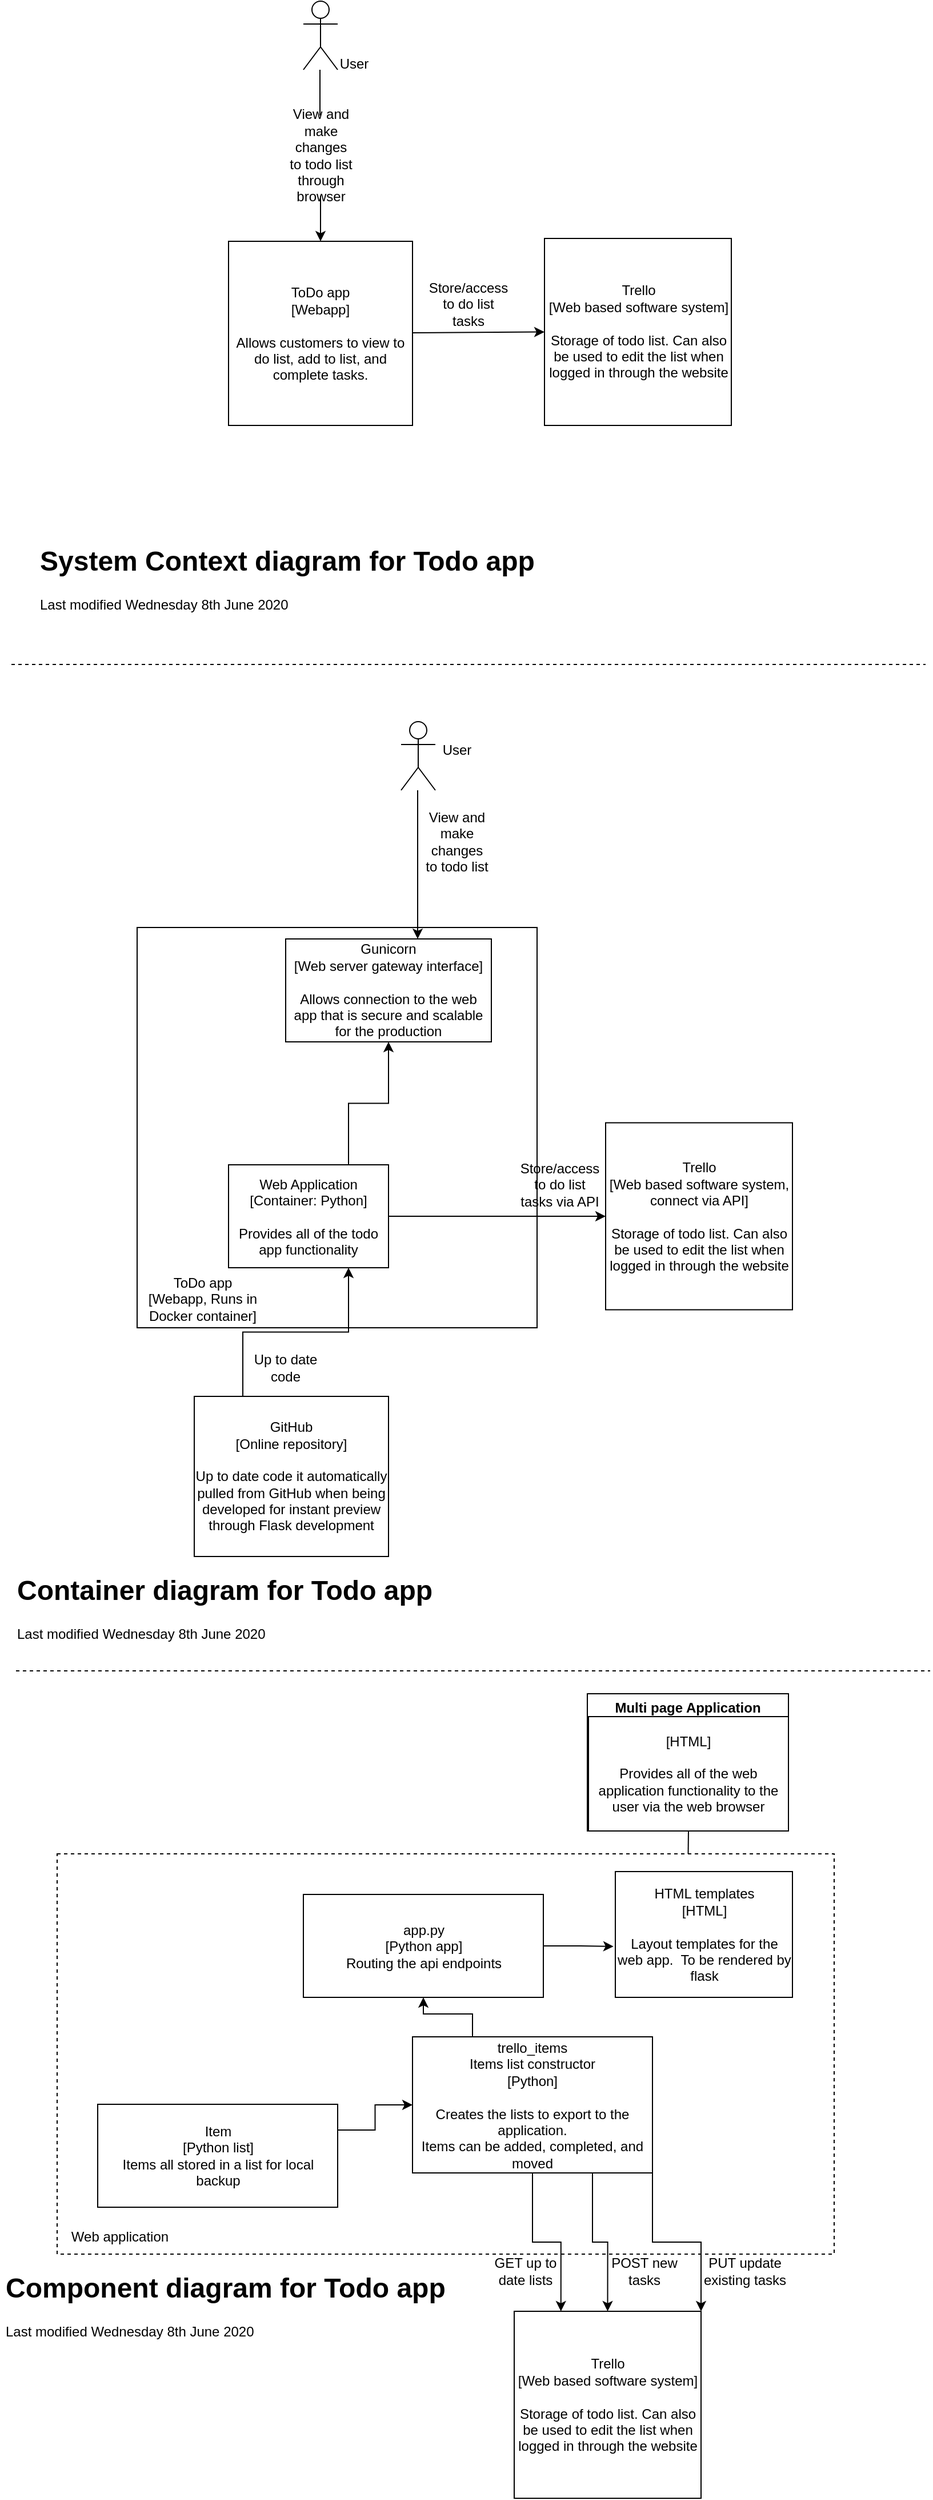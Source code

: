<mxfile version="20.0.1" type="device"><diagram id="EPQUzJbDGZC9tGjzelD_" name="Page-1"><mxGraphModel dx="460" dy="776" grid="1" gridSize="10" guides="1" tooltips="1" connect="1" arrows="1" fold="1" page="1" pageScale="1" pageWidth="827" pageHeight="1169" math="0" shadow="0"><root><mxCell id="0"/><mxCell id="1" parent="0"/><mxCell id="vjQ5qA8JnyzQnTb5CKd9-1" value="" style="shape=umlActor;verticalLabelPosition=bottom;verticalAlign=top;html=1;outlineConnect=0;" parent="1" vertex="1"><mxGeometry x="265.5" y="60" width="30" height="60" as="geometry"/></mxCell><mxCell id="vjQ5qA8JnyzQnTb5CKd9-4" value="ToDo app&lt;br&gt;[Webapp]&lt;br&gt;&lt;br&gt;Allows customers to view to do list, add to list, and complete tasks." style="whiteSpace=wrap;html=1;aspect=fixed;" parent="1" vertex="1"><mxGeometry x="200" y="270" width="161" height="161" as="geometry"/></mxCell><mxCell id="vjQ5qA8JnyzQnTb5CKd9-5" value="View and make changes to todo list through browser&lt;br&gt;" style="text;html=1;strokeColor=none;fillColor=none;align=center;verticalAlign=middle;whiteSpace=wrap;rounded=0;" parent="1" vertex="1"><mxGeometry x="250.5" y="180" width="60" height="30" as="geometry"/></mxCell><mxCell id="vjQ5qA8JnyzQnTb5CKd9-6" value="" style="endArrow=classic;html=1;rounded=0;entryX=0.5;entryY=0;entryDx=0;entryDy=0;" parent="1" target="vjQ5qA8JnyzQnTb5CKd9-4" edge="1"><mxGeometry width="50" height="50" relative="1" as="geometry"><mxPoint x="280.5" y="230" as="sourcePoint"/><mxPoint x="306.5" y="180" as="targetPoint"/><Array as="points"><mxPoint x="280.5" y="250"/></Array></mxGeometry></mxCell><mxCell id="vjQ5qA8JnyzQnTb5CKd9-8" value="Trello&lt;br&gt;[Web based software system]&lt;br&gt;&lt;br&gt;Storage of todo list. Can also be used to edit the list when logged in through the website" style="whiteSpace=wrap;html=1;aspect=fixed;" parent="1" vertex="1"><mxGeometry x="476.5" y="267.5" width="163.5" height="163.5" as="geometry"/></mxCell><mxCell id="vjQ5qA8JnyzQnTb5CKd9-9" value="" style="endArrow=classic;html=1;rounded=0;entryX=0;entryY=0.5;entryDx=0;entryDy=0;" parent="1" target="vjQ5qA8JnyzQnTb5CKd9-8" edge="1"><mxGeometry width="50" height="50" relative="1" as="geometry"><mxPoint x="361" y="350" as="sourcePoint"/><mxPoint x="411" y="300" as="targetPoint"/></mxGeometry></mxCell><mxCell id="vjQ5qA8JnyzQnTb5CKd9-20" value="" style="endArrow=none;html=1;rounded=0;" parent="1" edge="1"><mxGeometry width="50" height="50" relative="1" as="geometry"><mxPoint x="280" y="160" as="sourcePoint"/><mxPoint x="280" y="120" as="targetPoint"/></mxGeometry></mxCell><mxCell id="vjQ5qA8JnyzQnTb5CKd9-22" value="&lt;h1&gt;System Context diagram for Todo app&lt;/h1&gt;&lt;div&gt;Last modified Wednesday 8th June 2020&lt;/div&gt;" style="text;html=1;strokeColor=none;fillColor=none;spacing=5;spacingTop=-20;whiteSpace=wrap;overflow=hidden;rounded=0;" parent="1" vertex="1"><mxGeometry x="30" y="530" width="490" height="90" as="geometry"/></mxCell><mxCell id="vjQ5qA8JnyzQnTb5CKd9-24" value="" style="endArrow=none;dashed=1;html=1;rounded=0;" parent="1" edge="1"><mxGeometry width="50" height="50" relative="1" as="geometry"><mxPoint x="10" y="640" as="sourcePoint"/><mxPoint x="810" y="640" as="targetPoint"/></mxGeometry></mxCell><mxCell id="vjQ5qA8JnyzQnTb5CKd9-25" value="" style="shape=umlActor;verticalLabelPosition=bottom;verticalAlign=top;html=1;outlineConnect=0;" parent="1" vertex="1"><mxGeometry x="351" y="690" width="30" height="60" as="geometry"/></mxCell><mxCell id="vjQ5qA8JnyzQnTb5CKd9-26" value="" style="whiteSpace=wrap;html=1;aspect=fixed;" parent="1" vertex="1"><mxGeometry x="120" y="870" width="350" height="350" as="geometry"/></mxCell><mxCell id="vjQ5qA8JnyzQnTb5CKd9-27" value="View and make changes to todo list" style="text;html=1;strokeColor=none;fillColor=none;align=center;verticalAlign=middle;whiteSpace=wrap;rounded=0;" parent="1" vertex="1"><mxGeometry x="370" y="780" width="60" height="30" as="geometry"/></mxCell><mxCell id="vjQ5qA8JnyzQnTb5CKd9-29" value="Trello&lt;br&gt;[Web based software system, connect via API]&lt;br&gt;&lt;br&gt;Storage of todo list. Can also be used to edit the list when logged in through the website" style="whiteSpace=wrap;html=1;aspect=fixed;" parent="1" vertex="1"><mxGeometry x="530" y="1040.75" width="163.5" height="163.5" as="geometry"/></mxCell><mxCell id="vjQ5qA8JnyzQnTb5CKd9-32" value="Store/access to do list tasks via API" style="text;html=1;strokeColor=none;fillColor=none;align=center;verticalAlign=middle;whiteSpace=wrap;rounded=0;" parent="1" vertex="1"><mxGeometry x="460" y="1080" width="60" height="30" as="geometry"/></mxCell><mxCell id="vjQ5qA8JnyzQnTb5CKd9-33" value="User" style="text;html=1;strokeColor=none;fillColor=none;align=center;verticalAlign=middle;whiteSpace=wrap;rounded=0;" parent="1" vertex="1"><mxGeometry x="280" y="100" width="60" height="30" as="geometry"/></mxCell><mxCell id="vjQ5qA8JnyzQnTb5CKd9-34" value="User" style="text;html=1;strokeColor=none;fillColor=none;align=center;verticalAlign=middle;whiteSpace=wrap;rounded=0;" parent="1" vertex="1"><mxGeometry x="370" y="700" width="60" height="30" as="geometry"/></mxCell><mxCell id="vjQ5qA8JnyzQnTb5CKd9-37" value="ToDo app&lt;br&gt;[Webapp, Runs in Docker container]" style="text;html=1;strokeColor=none;fillColor=none;align=center;verticalAlign=middle;whiteSpace=wrap;rounded=0;" parent="1" vertex="1"><mxGeometry x="110" y="1180" width="134.5" height="30" as="geometry"/></mxCell><mxCell id="vjQ5qA8JnyzQnTb5CKd9-54" style="edgeStyle=orthogonalEdgeStyle;rounded=0;orthogonalLoop=1;jettySize=auto;html=1;exitX=0.75;exitY=0;exitDx=0;exitDy=0;entryX=0.5;entryY=1;entryDx=0;entryDy=0;startArrow=none;startFill=0;endArrow=classic;endFill=1;" parent="1" source="vjQ5qA8JnyzQnTb5CKd9-39" target="vjQ5qA8JnyzQnTb5CKd9-40" edge="1"><mxGeometry relative="1" as="geometry"/></mxCell><mxCell id="vjQ5qA8JnyzQnTb5CKd9-56" style="edgeStyle=orthogonalEdgeStyle;rounded=0;orthogonalLoop=1;jettySize=auto;html=1;exitX=1;exitY=0.5;exitDx=0;exitDy=0;entryX=0;entryY=0.5;entryDx=0;entryDy=0;startArrow=none;startFill=0;endArrow=classic;endFill=1;" parent="1" source="vjQ5qA8JnyzQnTb5CKd9-39" edge="1"><mxGeometry relative="1" as="geometry"><mxPoint x="304" y="1122.5" as="targetPoint"/></mxGeometry></mxCell><mxCell id="GJ4U8Pg6GNtz1k559jLP-1" style="edgeStyle=orthogonalEdgeStyle;rounded=0;orthogonalLoop=1;jettySize=auto;html=1;exitX=1;exitY=0.5;exitDx=0;exitDy=0;entryX=0;entryY=0.5;entryDx=0;entryDy=0;" edge="1" parent="1" source="vjQ5qA8JnyzQnTb5CKd9-39" target="vjQ5qA8JnyzQnTb5CKd9-29"><mxGeometry relative="1" as="geometry"/></mxCell><mxCell id="vjQ5qA8JnyzQnTb5CKd9-39" value="Web Application&lt;br&gt;[Container: Python]&lt;br&gt;&lt;br&gt;Provides all of the todo app functionality" style="rounded=0;whiteSpace=wrap;html=1;" parent="1" vertex="1"><mxGeometry x="200" y="1077.5" width="140" height="90" as="geometry"/></mxCell><mxCell id="vjQ5qA8JnyzQnTb5CKd9-40" value="Gunicorn&lt;br&gt;[Web server gateway interface]&lt;br&gt;&lt;br&gt;Allows connection to the web app that is secure and scalable for the production" style="rounded=0;whiteSpace=wrap;html=1;" parent="1" vertex="1"><mxGeometry x="250" y="880" width="180" height="90" as="geometry"/></mxCell><mxCell id="vjQ5qA8JnyzQnTb5CKd9-43" value="Store/access to do list tasks" style="text;html=1;strokeColor=none;fillColor=none;align=center;verticalAlign=middle;whiteSpace=wrap;rounded=0;" parent="1" vertex="1"><mxGeometry x="380" y="310" width="60" height="30" as="geometry"/></mxCell><mxCell id="vjQ5qA8JnyzQnTb5CKd9-60" style="edgeStyle=orthogonalEdgeStyle;rounded=0;orthogonalLoop=1;jettySize=auto;html=1;exitX=0.25;exitY=0;exitDx=0;exitDy=0;entryX=0.75;entryY=1;entryDx=0;entryDy=0;startArrow=none;startFill=0;endArrow=classic;endFill=1;" parent="1" source="vjQ5qA8JnyzQnTb5CKd9-57" target="vjQ5qA8JnyzQnTb5CKd9-39" edge="1"><mxGeometry relative="1" as="geometry"/></mxCell><mxCell id="vjQ5qA8JnyzQnTb5CKd9-57" value="GitHub&lt;br&gt;[Online repository]&lt;br&gt;&lt;br&gt;Up to date code it automatically pulled from GitHub when being developed for instant preview through Flask development" style="rounded=0;whiteSpace=wrap;html=1;" parent="1" vertex="1"><mxGeometry x="170" y="1280" width="170" height="140" as="geometry"/></mxCell><mxCell id="vjQ5qA8JnyzQnTb5CKd9-59" value="Up to date code" style="text;html=1;strokeColor=none;fillColor=none;align=center;verticalAlign=middle;whiteSpace=wrap;rounded=0;" parent="1" vertex="1"><mxGeometry x="220" y="1240" width="60" height="30" as="geometry"/></mxCell><mxCell id="vjQ5qA8JnyzQnTb5CKd9-61" value="&lt;h1&gt;Container diagram for Todo app&lt;/h1&gt;&lt;div&gt;Last modified Wednesday 8th June 2020&lt;/div&gt;" style="text;html=1;strokeColor=none;fillColor=none;spacing=5;spacingTop=-20;whiteSpace=wrap;overflow=hidden;rounded=0;" parent="1" vertex="1"><mxGeometry x="10" y="1430" width="490" height="90" as="geometry"/></mxCell><mxCell id="vjQ5qA8JnyzQnTb5CKd9-64" value="" style="endArrow=classic;html=1;rounded=0;" parent="1" edge="1"><mxGeometry width="50" height="50" relative="1" as="geometry"><mxPoint x="365.5" y="750" as="sourcePoint"/><mxPoint x="365.5" y="880" as="targetPoint"/></mxGeometry></mxCell><mxCell id="vjQ5qA8JnyzQnTb5CKd9-66" value="" style="endArrow=none;dashed=1;html=1;rounded=0;" parent="1" edge="1"><mxGeometry width="50" height="50" relative="1" as="geometry"><mxPoint x="14" y="1520" as="sourcePoint"/><mxPoint x="814" y="1520" as="targetPoint"/></mxGeometry></mxCell><mxCell id="vjQ5qA8JnyzQnTb5CKd9-67" value="Multi page Application" style="swimlane;" parent="1" vertex="1"><mxGeometry x="514" y="1540" width="176" height="120" as="geometry"><mxRectangle x="304" y="1530" width="160" height="23" as="alternateBounds"/></mxGeometry></mxCell><mxCell id="GJ4U8Pg6GNtz1k559jLP-8" style="edgeStyle=orthogonalEdgeStyle;rounded=0;orthogonalLoop=1;jettySize=auto;html=1;exitX=0.5;exitY=1;exitDx=0;exitDy=0;entryX=0.41;entryY=0.014;entryDx=0;entryDy=0;entryPerimeter=0;" edge="1" parent="1" source="vjQ5qA8JnyzQnTb5CKd9-70" target="vjQ5qA8JnyzQnTb5CKd9-105"><mxGeometry relative="1" as="geometry"/></mxCell><mxCell id="vjQ5qA8JnyzQnTb5CKd9-70" value="[HTML]&lt;br&gt;&lt;br&gt;Provides all of the web application functionality to the user via the web browser" style="rounded=0;whiteSpace=wrap;html=1;" parent="1" vertex="1"><mxGeometry x="515" y="1560" width="175" height="100" as="geometry"/></mxCell><mxCell id="vjQ5qA8JnyzQnTb5CKd9-75" value="" style="rounded=0;whiteSpace=wrap;html=1;dashed=1;" parent="1" vertex="1"><mxGeometry x="50" y="1680" width="680" height="350" as="geometry"/></mxCell><mxCell id="vjQ5qA8JnyzQnTb5CKd9-78" value="Trello&lt;br&gt;[Web based software system]&lt;br&gt;&lt;br&gt;Storage of todo list. Can also be used to edit the list when logged in through the website" style="whiteSpace=wrap;html=1;aspect=fixed;" parent="1" vertex="1"><mxGeometry x="450" y="2080" width="163.5" height="163.5" as="geometry"/></mxCell><mxCell id="GJ4U8Pg6GNtz1k559jLP-9" style="edgeStyle=orthogonalEdgeStyle;rounded=0;orthogonalLoop=1;jettySize=auto;html=1;exitX=0.25;exitY=0;exitDx=0;exitDy=0;entryX=0.5;entryY=1;entryDx=0;entryDy=0;" edge="1" parent="1" source="vjQ5qA8JnyzQnTb5CKd9-79" target="GJ4U8Pg6GNtz1k559jLP-4"><mxGeometry relative="1" as="geometry"/></mxCell><mxCell id="vjQ5qA8JnyzQnTb5CKd9-79" value="trello_items&lt;br&gt;Items list constructor&lt;br&gt;[Python]&lt;br&gt;&lt;br&gt;Creates the lists to export to the application.&lt;br&gt;Items can be added, completed, and moved" style="rounded=0;whiteSpace=wrap;html=1;" parent="1" vertex="1"><mxGeometry x="361" y="1840" width="210" height="119" as="geometry"/></mxCell><mxCell id="GJ4U8Pg6GNtz1k559jLP-10" style="edgeStyle=orthogonalEdgeStyle;rounded=0;orthogonalLoop=1;jettySize=auto;html=1;exitX=1;exitY=0.25;exitDx=0;exitDy=0;" edge="1" parent="1" source="vjQ5qA8JnyzQnTb5CKd9-80" target="vjQ5qA8JnyzQnTb5CKd9-79"><mxGeometry relative="1" as="geometry"/></mxCell><mxCell id="vjQ5qA8JnyzQnTb5CKd9-80" value="Item&lt;br&gt;[Python list]&lt;br&gt;Items all stored in a list for local backup" style="rounded=0;whiteSpace=wrap;html=1;" parent="1" vertex="1"><mxGeometry x="85.5" y="1899" width="210" height="90" as="geometry"/></mxCell><mxCell id="vjQ5qA8JnyzQnTb5CKd9-86" style="edgeStyle=orthogonalEdgeStyle;rounded=0;orthogonalLoop=1;jettySize=auto;html=1;exitX=0.5;exitY=1;exitDx=0;exitDy=0;entryX=0.25;entryY=0;entryDx=0;entryDy=0;startArrow=none;startFill=0;endArrow=classic;endFill=1;" parent="1" source="vjQ5qA8JnyzQnTb5CKd9-79" target="vjQ5qA8JnyzQnTb5CKd9-78" edge="1"><mxGeometry relative="1" as="geometry"><mxPoint x="607.5" y="2020" as="sourcePoint"/></mxGeometry></mxCell><mxCell id="vjQ5qA8JnyzQnTb5CKd9-87" style="edgeStyle=orthogonalEdgeStyle;rounded=0;orthogonalLoop=1;jettySize=auto;html=1;exitX=0.75;exitY=1;exitDx=0;exitDy=0;entryX=0.5;entryY=0;entryDx=0;entryDy=0;startArrow=none;startFill=0;endArrow=classic;endFill=1;" parent="1" source="vjQ5qA8JnyzQnTb5CKd9-79" target="vjQ5qA8JnyzQnTb5CKd9-78" edge="1"><mxGeometry relative="1" as="geometry"><mxPoint x="665" y="2020" as="sourcePoint"/></mxGeometry></mxCell><mxCell id="vjQ5qA8JnyzQnTb5CKd9-88" style="edgeStyle=orthogonalEdgeStyle;rounded=0;orthogonalLoop=1;jettySize=auto;html=1;exitX=1;exitY=1;exitDx=0;exitDy=0;entryX=1;entryY=0;entryDx=0;entryDy=0;startArrow=none;startFill=0;endArrow=classic;endFill=1;" parent="1" source="vjQ5qA8JnyzQnTb5CKd9-79" target="vjQ5qA8JnyzQnTb5CKd9-78" edge="1"><mxGeometry relative="1" as="geometry"><mxPoint x="722.5" y="2020" as="sourcePoint"/></mxGeometry></mxCell><mxCell id="vjQ5qA8JnyzQnTb5CKd9-84" value="Web application" style="text;html=1;strokeColor=none;fillColor=none;align=center;verticalAlign=middle;whiteSpace=wrap;rounded=0;" parent="1" vertex="1"><mxGeometry x="60" y="2000" width="90" height="30" as="geometry"/></mxCell><mxCell id="vjQ5qA8JnyzQnTb5CKd9-89" value="GET up to date lists" style="text;html=1;strokeColor=none;fillColor=none;align=center;verticalAlign=middle;whiteSpace=wrap;rounded=0;" parent="1" vertex="1"><mxGeometry x="430" y="2030" width="60" height="30" as="geometry"/></mxCell><mxCell id="vjQ5qA8JnyzQnTb5CKd9-90" value="POST new tasks" style="text;html=1;strokeColor=none;fillColor=none;align=center;verticalAlign=middle;whiteSpace=wrap;rounded=0;" parent="1" vertex="1"><mxGeometry x="533.5" y="2030" width="60" height="30" as="geometry"/></mxCell><mxCell id="vjQ5qA8JnyzQnTb5CKd9-91" value="PUT update existing tasks" style="text;html=1;strokeColor=none;fillColor=none;align=center;verticalAlign=middle;whiteSpace=wrap;rounded=0;" parent="1" vertex="1"><mxGeometry x="614" y="2020" width="76" height="50" as="geometry"/></mxCell><mxCell id="vjQ5qA8JnyzQnTb5CKd9-104" value="&lt;h1&gt;Component diagram for Todo app&lt;/h1&gt;&lt;div&gt;Last modified Wednesday 8th June 2020&lt;/div&gt;" style="text;html=1;strokeColor=none;fillColor=none;spacing=5;spacingTop=-20;whiteSpace=wrap;overflow=hidden;rounded=0;" parent="1" vertex="1"><mxGeometry y="2040" width="490" height="90" as="geometry"/></mxCell><mxCell id="vjQ5qA8JnyzQnTb5CKd9-105" value="HTML templates&lt;br&gt;[HTML]&lt;br&gt;&lt;br&gt;Layout templates for the web app.&amp;nbsp; To be rendered by flask" style="rounded=0;whiteSpace=wrap;html=1;" parent="1" vertex="1"><mxGeometry x="538.5" y="1695.5" width="155" height="110" as="geometry"/></mxCell><mxCell id="GJ4U8Pg6GNtz1k559jLP-11" style="edgeStyle=orthogonalEdgeStyle;rounded=0;orthogonalLoop=1;jettySize=auto;html=1;exitX=1;exitY=0.5;exitDx=0;exitDy=0;entryX=-0.01;entryY=0.595;entryDx=0;entryDy=0;entryPerimeter=0;" edge="1" parent="1" source="GJ4U8Pg6GNtz1k559jLP-4" target="vjQ5qA8JnyzQnTb5CKd9-105"><mxGeometry relative="1" as="geometry"/></mxCell><mxCell id="GJ4U8Pg6GNtz1k559jLP-4" value="app.py&lt;br&gt;[Python app]&lt;br&gt;Routing the api endpoints" style="rounded=0;whiteSpace=wrap;html=1;" vertex="1" parent="1"><mxGeometry x="265.5" y="1715.5" width="210" height="90" as="geometry"/></mxCell></root></mxGraphModel></diagram></mxfile>